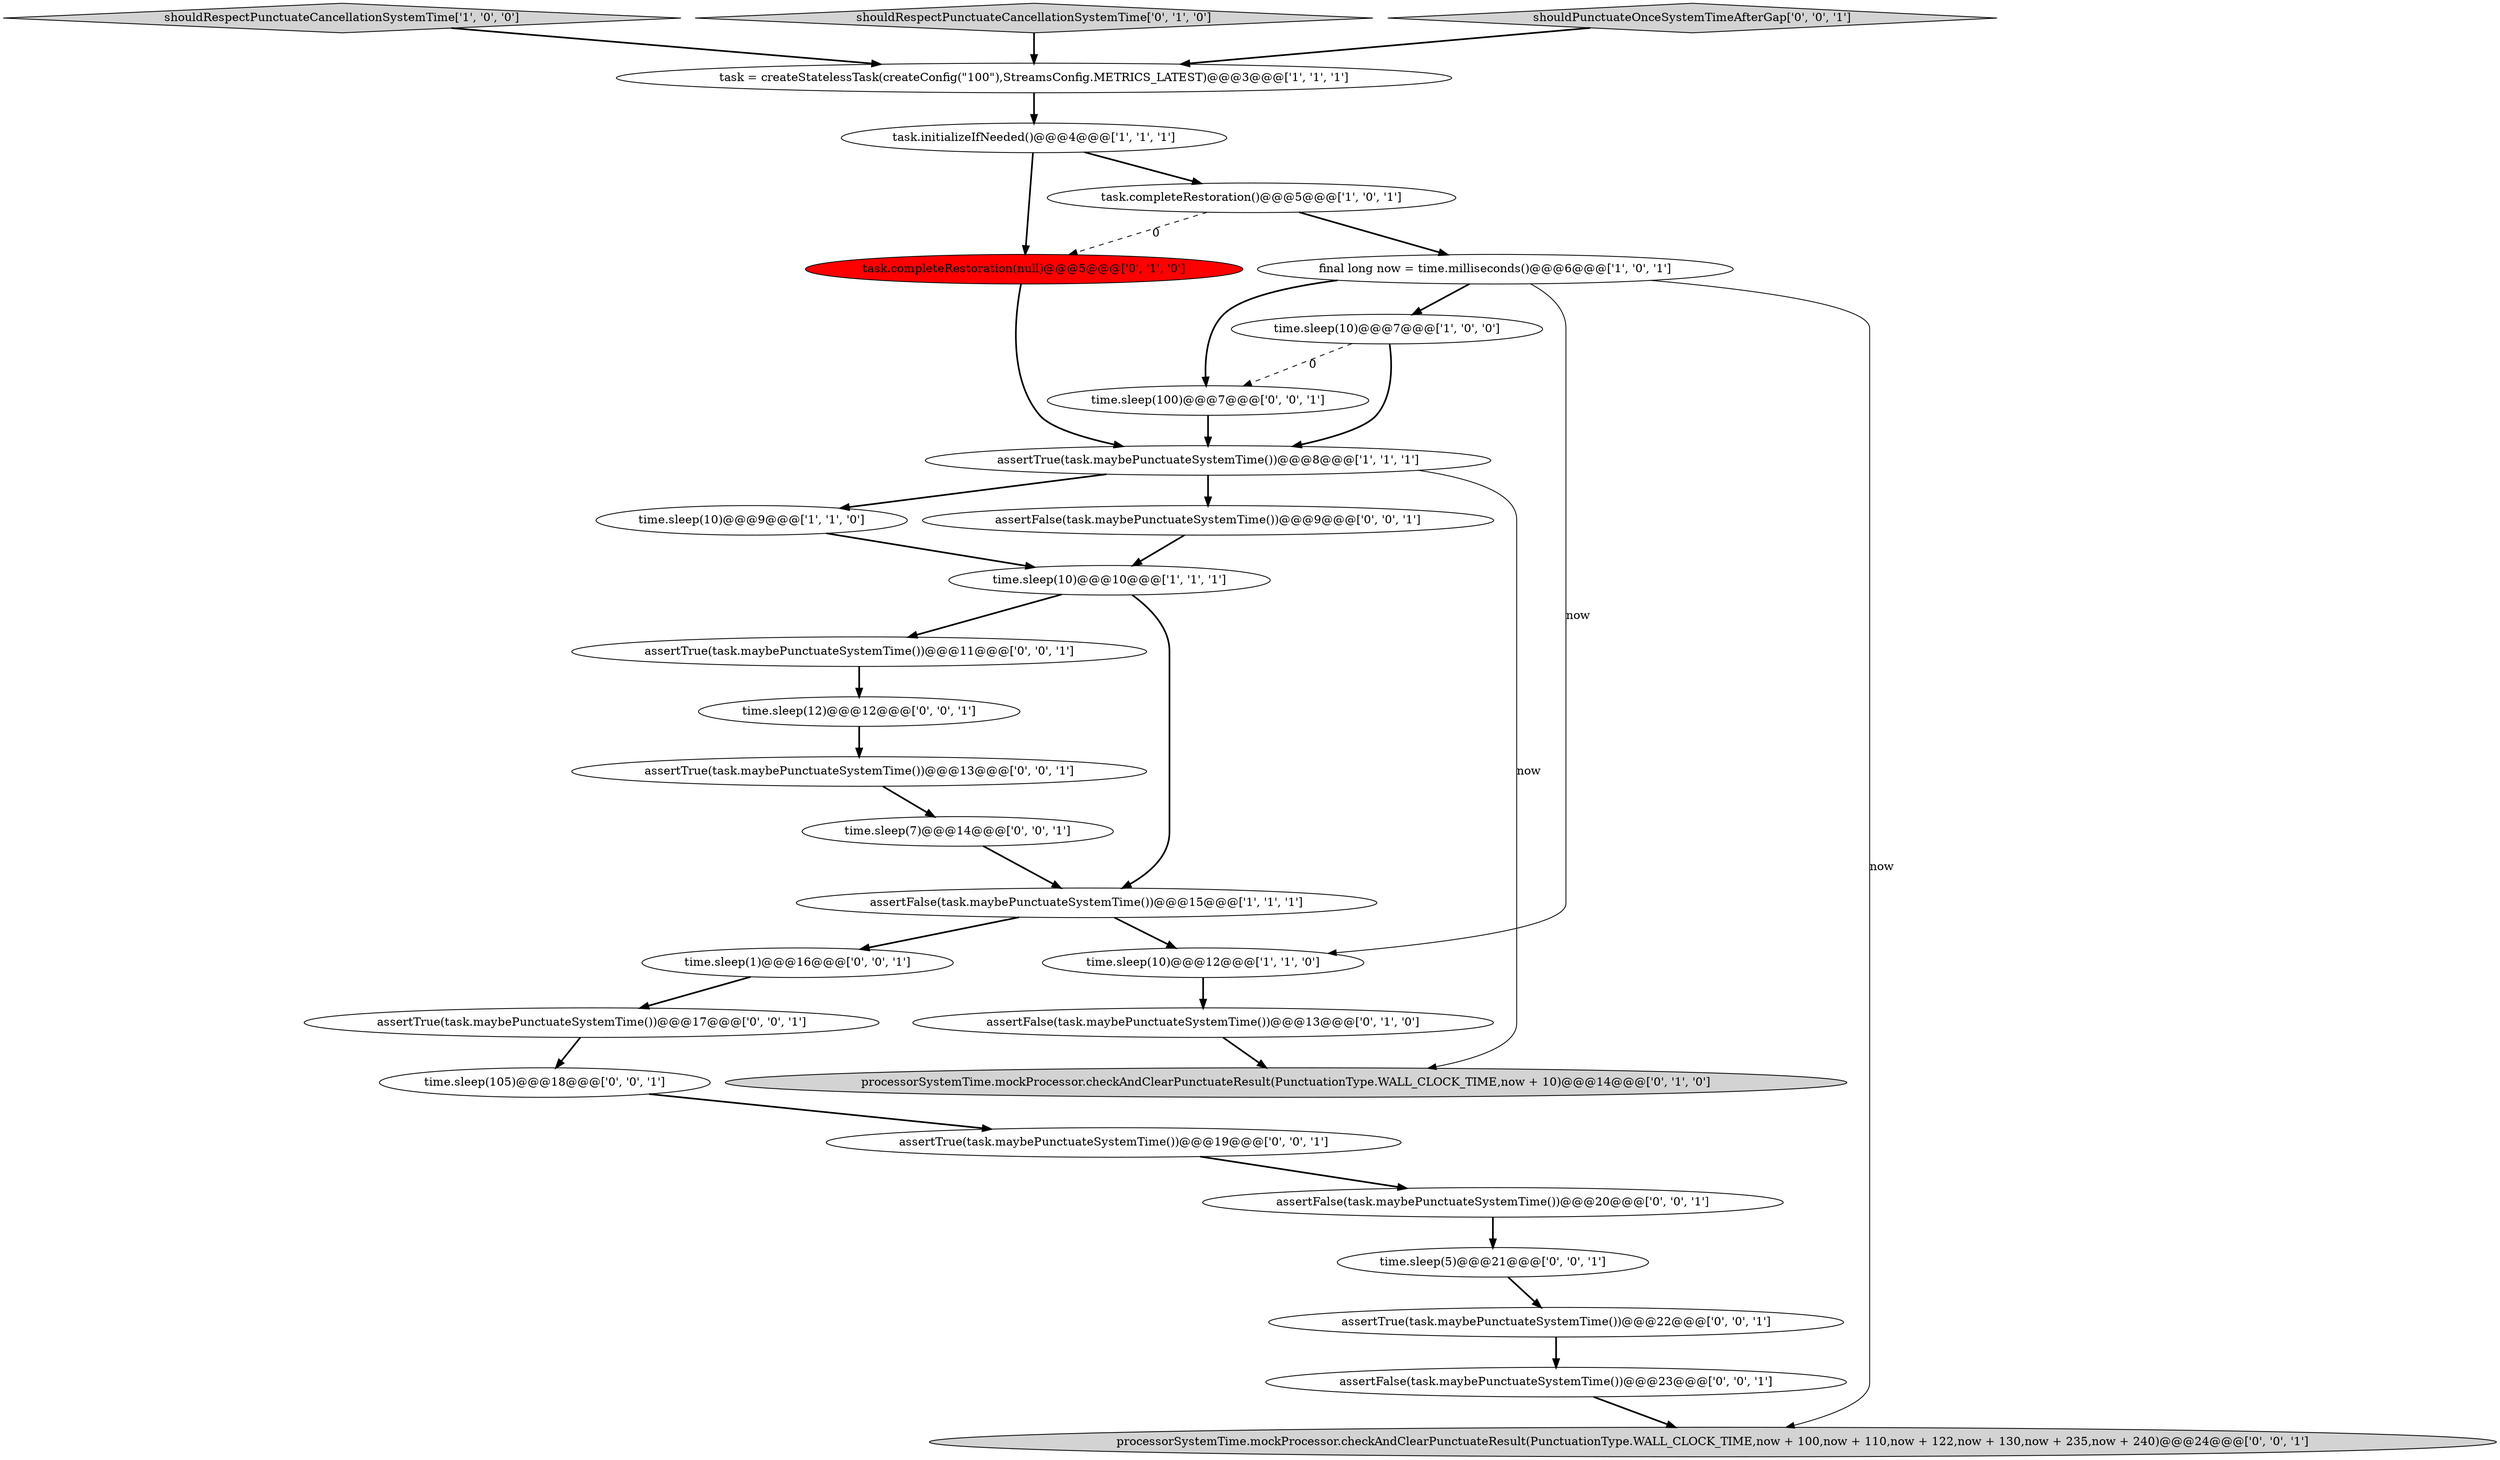 digraph {
21 [style = filled, label = "assertFalse(task.maybePunctuateSystemTime())@@@20@@@['0', '0', '1']", fillcolor = white, shape = ellipse image = "AAA0AAABBB3BBB"];
24 [style = filled, label = "time.sleep(100)@@@7@@@['0', '0', '1']", fillcolor = white, shape = ellipse image = "AAA0AAABBB3BBB"];
5 [style = filled, label = "time.sleep(10)@@@10@@@['1', '1', '1']", fillcolor = white, shape = ellipse image = "AAA0AAABBB1BBB"];
30 [style = filled, label = "assertTrue(task.maybePunctuateSystemTime())@@@11@@@['0', '0', '1']", fillcolor = white, shape = ellipse image = "AAA0AAABBB3BBB"];
11 [style = filled, label = "assertFalse(task.maybePunctuateSystemTime())@@@13@@@['0', '1', '0']", fillcolor = white, shape = ellipse image = "AAA0AAABBB2BBB"];
1 [style = filled, label = "assertTrue(task.maybePunctuateSystemTime())@@@8@@@['1', '1', '1']", fillcolor = white, shape = ellipse image = "AAA0AAABBB1BBB"];
29 [style = filled, label = "assertTrue(task.maybePunctuateSystemTime())@@@13@@@['0', '0', '1']", fillcolor = white, shape = ellipse image = "AAA0AAABBB3BBB"];
0 [style = filled, label = "time.sleep(10)@@@7@@@['1', '0', '0']", fillcolor = white, shape = ellipse image = "AAA0AAABBB1BBB"];
9 [style = filled, label = "final long now = time.milliseconds()@@@6@@@['1', '0', '1']", fillcolor = white, shape = ellipse image = "AAA0AAABBB1BBB"];
18 [style = filled, label = "time.sleep(7)@@@14@@@['0', '0', '1']", fillcolor = white, shape = ellipse image = "AAA0AAABBB3BBB"];
4 [style = filled, label = "time.sleep(10)@@@9@@@['1', '1', '0']", fillcolor = white, shape = ellipse image = "AAA0AAABBB1BBB"];
28 [style = filled, label = "time.sleep(1)@@@16@@@['0', '0', '1']", fillcolor = white, shape = ellipse image = "AAA0AAABBB3BBB"];
13 [style = filled, label = "task.completeRestoration(null)@@@5@@@['0', '1', '0']", fillcolor = red, shape = ellipse image = "AAA1AAABBB2BBB"];
3 [style = filled, label = "shouldRespectPunctuateCancellationSystemTime['1', '0', '0']", fillcolor = lightgray, shape = diamond image = "AAA0AAABBB1BBB"];
22 [style = filled, label = "assertTrue(task.maybePunctuateSystemTime())@@@22@@@['0', '0', '1']", fillcolor = white, shape = ellipse image = "AAA0AAABBB3BBB"];
10 [style = filled, label = "time.sleep(10)@@@12@@@['1', '1', '0']", fillcolor = white, shape = ellipse image = "AAA0AAABBB1BBB"];
16 [style = filled, label = "assertTrue(task.maybePunctuateSystemTime())@@@19@@@['0', '0', '1']", fillcolor = white, shape = ellipse image = "AAA0AAABBB3BBB"];
23 [style = filled, label = "time.sleep(12)@@@12@@@['0', '0', '1']", fillcolor = white, shape = ellipse image = "AAA0AAABBB3BBB"];
12 [style = filled, label = "shouldRespectPunctuateCancellationSystemTime['0', '1', '0']", fillcolor = lightgray, shape = diamond image = "AAA0AAABBB2BBB"];
26 [style = filled, label = "shouldPunctuateOnceSystemTimeAfterGap['0', '0', '1']", fillcolor = lightgray, shape = diamond image = "AAA0AAABBB3BBB"];
6 [style = filled, label = "assertFalse(task.maybePunctuateSystemTime())@@@15@@@['1', '1', '1']", fillcolor = white, shape = ellipse image = "AAA0AAABBB1BBB"];
15 [style = filled, label = "assertFalse(task.maybePunctuateSystemTime())@@@23@@@['0', '0', '1']", fillcolor = white, shape = ellipse image = "AAA0AAABBB3BBB"];
27 [style = filled, label = "assertFalse(task.maybePunctuateSystemTime())@@@9@@@['0', '0', '1']", fillcolor = white, shape = ellipse image = "AAA0AAABBB3BBB"];
20 [style = filled, label = "assertTrue(task.maybePunctuateSystemTime())@@@17@@@['0', '0', '1']", fillcolor = white, shape = ellipse image = "AAA0AAABBB3BBB"];
25 [style = filled, label = "time.sleep(5)@@@21@@@['0', '0', '1']", fillcolor = white, shape = ellipse image = "AAA0AAABBB3BBB"];
17 [style = filled, label = "time.sleep(105)@@@18@@@['0', '0', '1']", fillcolor = white, shape = ellipse image = "AAA0AAABBB3BBB"];
7 [style = filled, label = "task.initializeIfNeeded()@@@4@@@['1', '1', '1']", fillcolor = white, shape = ellipse image = "AAA0AAABBB1BBB"];
19 [style = filled, label = "processorSystemTime.mockProcessor.checkAndClearPunctuateResult(PunctuationType.WALL_CLOCK_TIME,now + 100,now + 110,now + 122,now + 130,now + 235,now + 240)@@@24@@@['0', '0', '1']", fillcolor = lightgray, shape = ellipse image = "AAA0AAABBB3BBB"];
2 [style = filled, label = "task.completeRestoration()@@@5@@@['1', '0', '1']", fillcolor = white, shape = ellipse image = "AAA0AAABBB1BBB"];
14 [style = filled, label = "processorSystemTime.mockProcessor.checkAndClearPunctuateResult(PunctuationType.WALL_CLOCK_TIME,now + 10)@@@14@@@['0', '1', '0']", fillcolor = lightgray, shape = ellipse image = "AAA0AAABBB2BBB"];
8 [style = filled, label = "task = createStatelessTask(createConfig(\"100\"),StreamsConfig.METRICS_LATEST)@@@3@@@['1', '1', '1']", fillcolor = white, shape = ellipse image = "AAA0AAABBB1BBB"];
7->13 [style = bold, label=""];
1->4 [style = bold, label=""];
20->17 [style = bold, label=""];
22->15 [style = bold, label=""];
9->19 [style = solid, label="now"];
9->0 [style = bold, label=""];
25->22 [style = bold, label=""];
11->14 [style = bold, label=""];
28->20 [style = bold, label=""];
30->23 [style = bold, label=""];
1->27 [style = bold, label=""];
26->8 [style = bold, label=""];
2->9 [style = bold, label=""];
21->25 [style = bold, label=""];
15->19 [style = bold, label=""];
13->1 [style = bold, label=""];
8->7 [style = bold, label=""];
29->18 [style = bold, label=""];
23->29 [style = bold, label=""];
1->14 [style = solid, label="now"];
5->6 [style = bold, label=""];
9->10 [style = solid, label="now"];
18->6 [style = bold, label=""];
7->2 [style = bold, label=""];
0->1 [style = bold, label=""];
3->8 [style = bold, label=""];
6->10 [style = bold, label=""];
12->8 [style = bold, label=""];
16->21 [style = bold, label=""];
2->13 [style = dashed, label="0"];
0->24 [style = dashed, label="0"];
5->30 [style = bold, label=""];
24->1 [style = bold, label=""];
27->5 [style = bold, label=""];
4->5 [style = bold, label=""];
9->24 [style = bold, label=""];
17->16 [style = bold, label=""];
6->28 [style = bold, label=""];
10->11 [style = bold, label=""];
}
